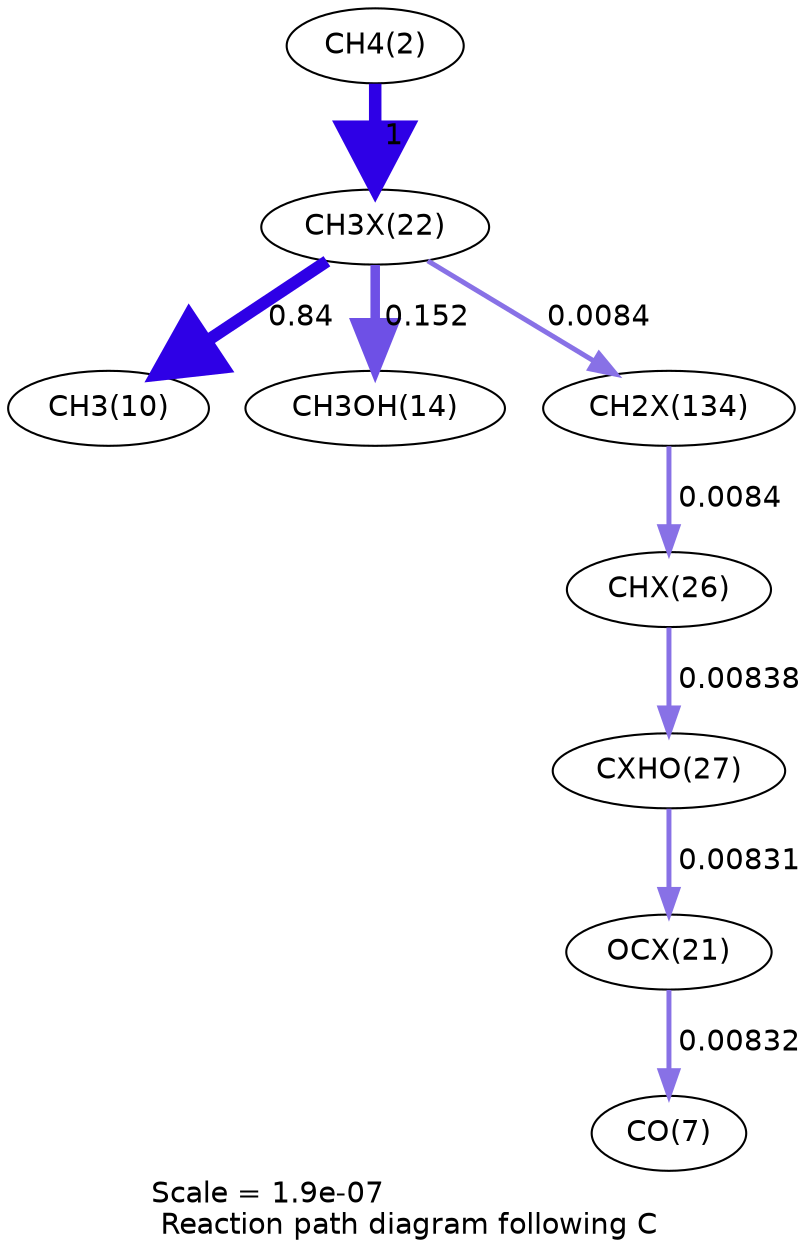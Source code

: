 digraph reaction_paths {
center=1;
s4 -> s32[fontname="Helvetica", penwidth=6, arrowsize=3, color="0.7, 1.5, 0.9"
, label=" 1"];
s32 -> s12[fontname="Helvetica", penwidth=5.87, arrowsize=2.93, color="0.7, 1.34, 0.9"
, label=" 0.84"];
s32 -> s16[fontname="Helvetica", penwidth=4.58, arrowsize=2.29, color="0.7, 0.652, 0.9"
, label=" 0.152"];
s32 -> s44[fontname="Helvetica", penwidth=2.39, arrowsize=1.2, color="0.7, 0.508, 0.9"
, label=" 0.0084"];
s44 -> s34[fontname="Helvetica", penwidth=2.39, arrowsize=1.2, color="0.7, 0.508, 0.9"
, label=" 0.0084"];
s34 -> s35[fontname="Helvetica", penwidth=2.39, arrowsize=1.2, color="0.7, 0.508, 0.9"
, label=" 0.00838"];
s35 -> s31[fontname="Helvetica", penwidth=2.38, arrowsize=1.19, color="0.7, 0.508, 0.9"
, label=" 0.00831"];
s31 -> s9[fontname="Helvetica", penwidth=2.38, arrowsize=1.19, color="0.7, 0.508, 0.9"
, label=" 0.00832"];
s4 [ fontname="Helvetica", label="CH4(2)"];
s9 [ fontname="Helvetica", label="CO(7)"];
s12 [ fontname="Helvetica", label="CH3(10)"];
s16 [ fontname="Helvetica", label="CH3OH(14)"];
s31 [ fontname="Helvetica", label="OCX(21)"];
s32 [ fontname="Helvetica", label="CH3X(22)"];
s34 [ fontname="Helvetica", label="CHX(26)"];
s35 [ fontname="Helvetica", label="CXHO(27)"];
s44 [ fontname="Helvetica", label="CH2X(134)"];
 label = "Scale = 1.9e-07\l Reaction path diagram following C";
 fontname = "Helvetica";
}

